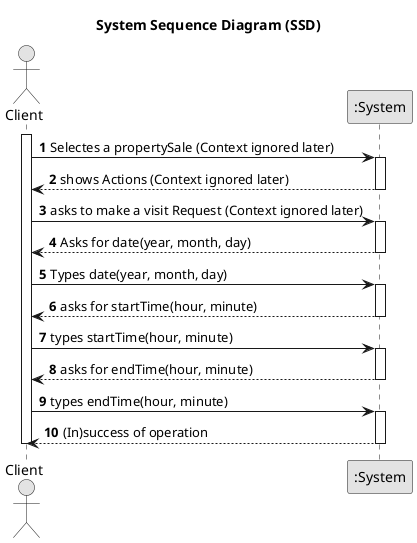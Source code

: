 @startuml
'https://plantuml.com/sequence-diagram
skinparam monochrome true
skinparam packageStyle rectangle
skinparam shadowing false

title System Sequence Diagram (SSD)

autonumber

actor "Client" as Client
participant ":System" as System


activate Client

    Client -> System : Selectes a propertySale (Context ignored later)
    activate System

        System --> Client : shows Actions (Context ignored later)
    deactivate System

    Client -> System : asks to make a visit Request (Context ignored later)
    activate System

        System --> Client : Asks for date(year, month, day)
    deactivate System

    Client -> System : Types date(year, month, day)
    activate System

        System --> Client : asks for startTime(hour, minute)
    deactivate System

    Client -> System : types startTime(hour, minute)
    activate System

        System --> Client : asks for endTime(hour, minute)
    deactivate System

    Client -> System : types endTime(hour, minute)
    activate System

        System --> Client : (In)success of operation
    deactivate System
deactivate Client

@enduml
